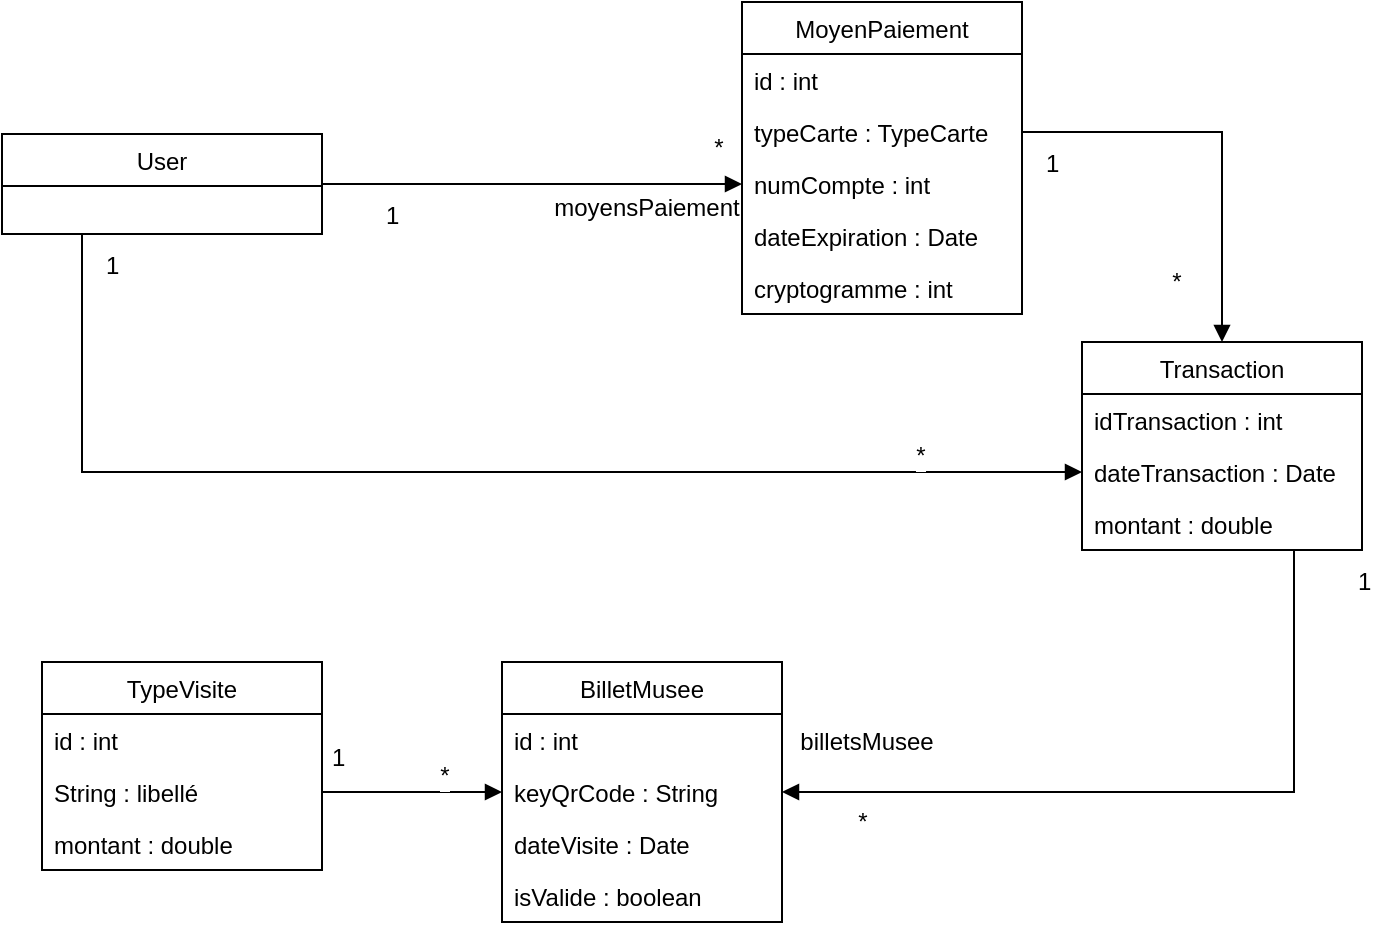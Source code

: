 <mxfile version="12.9.3" type="device"><diagram id="C5RBs43oDa-KdzZeNtuy" name="Page-1"><mxGraphModel dx="1422" dy="794" grid="1" gridSize="10" guides="1" tooltips="1" connect="1" arrows="1" fold="1" page="1" pageScale="1" pageWidth="827" pageHeight="1169" math="0" shadow="0"><root><mxCell id="WIyWlLk6GJQsqaUBKTNV-0"/><mxCell id="WIyWlLk6GJQsqaUBKTNV-1" parent="WIyWlLk6GJQsqaUBKTNV-0"/><mxCell id="ZLzBiCI_LQ1WswtfdziP-21" value="" style="endArrow=block;endFill=1;html=1;align=left;verticalAlign=top;entryX=0;entryY=0.5;entryDx=0;entryDy=0;exitX=1;exitY=0.5;exitDx=0;exitDy=0;rounded=0;" parent="WIyWlLk6GJQsqaUBKTNV-1" source="zkfFHV4jXpPFQw0GAbJ--0" target="ZLzBiCI_LQ1WswtfdziP-18" edge="1"><mxGeometry x="0.177" y="178" relative="1" as="geometry"><mxPoint x="300" y="160" as="sourcePoint"/><mxPoint x="400" y="329" as="targetPoint"/><mxPoint as="offset"/></mxGeometry></mxCell><mxCell id="ZLzBiCI_LQ1WswtfdziP-22" value="1" style="resizable=0;html=1;align=left;verticalAlign=bottom;labelBackgroundColor=#ffffff;fontSize=12;" parent="ZLzBiCI_LQ1WswtfdziP-21" connectable="0" vertex="1"><mxGeometry x="-1" relative="1" as="geometry"><mxPoint x="30" y="24.01" as="offset"/></mxGeometry></mxCell><mxCell id="ZLzBiCI_LQ1WswtfdziP-24" value="moyensPaiement" style="text;html=1;align=center;verticalAlign=middle;resizable=0;points=[];labelBackgroundColor=#ffffff;" parent="ZLzBiCI_LQ1WswtfdziP-21" vertex="1" connectable="0"><mxGeometry x="0.837" y="1" relative="1" as="geometry"><mxPoint x="-31.09" y="13.07" as="offset"/></mxGeometry></mxCell><mxCell id="ZLzBiCI_LQ1WswtfdziP-25" value="*" style="text;html=1;align=center;verticalAlign=middle;resizable=0;points=[];labelBackgroundColor=#ffffff;fontSize=12;fontStyle=0" parent="ZLzBiCI_LQ1WswtfdziP-21" vertex="1" connectable="0"><mxGeometry x="0.76" relative="1" as="geometry"><mxPoint x="12.91" y="-17.93" as="offset"/></mxGeometry></mxCell><mxCell id="ZLzBiCI_LQ1WswtfdziP-26" value="" style="endArrow=block;endFill=1;html=1;align=left;verticalAlign=top;rounded=0;exitX=0.25;exitY=1;exitDx=0;exitDy=0;entryX=0;entryY=0.5;entryDx=0;entryDy=0;" parent="WIyWlLk6GJQsqaUBKTNV-1" source="zkfFHV4jXpPFQw0GAbJ--0" target="ZLzBiCI_LQ1WswtfdziP-3" edge="1"><mxGeometry x="0.097" y="172" relative="1" as="geometry"><mxPoint x="490" y="330" as="sourcePoint"/><mxPoint x="340" y="530" as="targetPoint"/><Array as="points"><mxPoint x="100" y="285"/></Array><mxPoint as="offset"/></mxGeometry></mxCell><mxCell id="ZLzBiCI_LQ1WswtfdziP-27" value="1" style="resizable=0;html=1;align=left;verticalAlign=bottom;labelBackgroundColor=#ffffff;fontSize=12;" parent="ZLzBiCI_LQ1WswtfdziP-26" connectable="0" vertex="1"><mxGeometry x="-1" relative="1" as="geometry"><mxPoint x="10" y="24.0" as="offset"/></mxGeometry></mxCell><mxCell id="ZLzBiCI_LQ1WswtfdziP-28" value="*" style="text;html=1;align=center;verticalAlign=middle;resizable=0;points=[];labelBackgroundColor=#ffffff;fontSize=12;" parent="ZLzBiCI_LQ1WswtfdziP-26" vertex="1" connectable="0"><mxGeometry x="0.806" y="-2" relative="1" as="geometry"><mxPoint x="-21" y="-10.05" as="offset"/></mxGeometry></mxCell><mxCell id="Js-qTIY1p2GCrXMl-d6T-9" value="" style="endArrow=block;endFill=1;html=1;edgeStyle=orthogonalEdgeStyle;align=left;verticalAlign=top;entryX=1;entryY=0.5;entryDx=0;entryDy=0;rounded=0;" edge="1" parent="WIyWlLk6GJQsqaUBKTNV-1" source="ZLzBiCI_LQ1WswtfdziP-33" target="Js-qTIY1p2GCrXMl-d6T-6"><mxGeometry x="0.177" y="178" relative="1" as="geometry"><mxPoint x="650" y="100" as="sourcePoint"/><mxPoint x="854.98" y="297.94" as="targetPoint"/><mxPoint as="offset"/><Array as="points"><mxPoint x="706" y="445"/></Array></mxGeometry></mxCell><mxCell id="Js-qTIY1p2GCrXMl-d6T-10" value="1" style="resizable=0;html=1;align=left;verticalAlign=bottom;labelBackgroundColor=#ffffff;fontSize=12;" connectable="0" vertex="1" parent="Js-qTIY1p2GCrXMl-d6T-9"><mxGeometry x="-1" relative="1" as="geometry"><mxPoint x="30" y="24.01" as="offset"/></mxGeometry></mxCell><mxCell id="Js-qTIY1p2GCrXMl-d6T-11" value="billetsMusee" style="text;html=1;align=center;verticalAlign=middle;resizable=0;points=[];labelBackgroundColor=#ffffff;" vertex="1" connectable="0" parent="Js-qTIY1p2GCrXMl-d6T-9"><mxGeometry x="0.837" y="1" relative="1" as="geometry"><mxPoint x="11" y="-26" as="offset"/></mxGeometry></mxCell><mxCell id="Js-qTIY1p2GCrXMl-d6T-12" value="*" style="text;html=1;align=center;verticalAlign=middle;resizable=0;points=[];labelBackgroundColor=#ffffff;fontSize=12;fontStyle=0" vertex="1" connectable="0" parent="Js-qTIY1p2GCrXMl-d6T-9"><mxGeometry x="0.76" relative="1" as="geometry"><mxPoint x="-5.0" y="15" as="offset"/></mxGeometry></mxCell><mxCell id="Js-qTIY1p2GCrXMl-d6T-13" value="TypeVisite" style="swimlane;fontStyle=0;childLayout=stackLayout;horizontal=1;startSize=26;fillColor=none;horizontalStack=0;resizeParent=1;resizeParentMax=0;resizeLast=0;collapsible=1;marginBottom=0;" vertex="1" parent="WIyWlLk6GJQsqaUBKTNV-1"><mxGeometry x="80" y="380" width="140" height="104" as="geometry"/></mxCell><mxCell id="Js-qTIY1p2GCrXMl-d6T-14" value="id : int" style="text;strokeColor=none;fillColor=none;align=left;verticalAlign=top;spacingLeft=4;spacingRight=4;overflow=hidden;rotatable=0;points=[[0,0.5],[1,0.5]];portConstraint=eastwest;" vertex="1" parent="Js-qTIY1p2GCrXMl-d6T-13"><mxGeometry y="26" width="140" height="26" as="geometry"/></mxCell><mxCell id="Js-qTIY1p2GCrXMl-d6T-19" value="String : libellé" style="text;strokeColor=none;fillColor=none;align=left;verticalAlign=top;spacingLeft=4;spacingRight=4;overflow=hidden;rotatable=0;points=[[0,0.5],[1,0.5]];portConstraint=eastwest;" vertex="1" parent="Js-qTIY1p2GCrXMl-d6T-13"><mxGeometry y="52" width="140" height="26" as="geometry"/></mxCell><mxCell id="Js-qTIY1p2GCrXMl-d6T-15" value="montant : double" style="text;strokeColor=none;fillColor=none;align=left;verticalAlign=top;spacingLeft=4;spacingRight=4;overflow=hidden;rotatable=0;points=[[0,0.5],[1,0.5]];portConstraint=eastwest;" vertex="1" parent="Js-qTIY1p2GCrXMl-d6T-13"><mxGeometry y="78" width="140" height="26" as="geometry"/></mxCell><mxCell id="ZLzBiCI_LQ1WswtfdziP-0" value="Transaction" style="swimlane;fontStyle=0;childLayout=stackLayout;horizontal=1;startSize=26;fillColor=none;horizontalStack=0;resizeParent=1;resizeParentMax=0;resizeLast=0;collapsible=1;marginBottom=0;" parent="WIyWlLk6GJQsqaUBKTNV-1" vertex="1"><mxGeometry x="600" y="220" width="140" height="104" as="geometry"/></mxCell><mxCell id="ZLzBiCI_LQ1WswtfdziP-1" value="idTransaction : int" style="text;strokeColor=none;fillColor=none;align=left;verticalAlign=top;spacingLeft=4;spacingRight=4;overflow=hidden;rotatable=0;points=[[0,0.5],[1,0.5]];portConstraint=eastwest;" parent="ZLzBiCI_LQ1WswtfdziP-0" vertex="1"><mxGeometry y="26" width="140" height="26" as="geometry"/></mxCell><mxCell id="ZLzBiCI_LQ1WswtfdziP-3" value="dateTransaction : Date" style="text;strokeColor=none;fillColor=none;align=left;verticalAlign=top;spacingLeft=4;spacingRight=4;overflow=hidden;rotatable=0;points=[[0,0.5],[1,0.5]];portConstraint=eastwest;" parent="ZLzBiCI_LQ1WswtfdziP-0" vertex="1"><mxGeometry y="52" width="140" height="26" as="geometry"/></mxCell><mxCell id="ZLzBiCI_LQ1WswtfdziP-33" value="montant : double" style="text;strokeColor=none;fillColor=none;align=left;verticalAlign=top;spacingLeft=4;spacingRight=4;overflow=hidden;rotatable=0;points=[[0,0.5],[1,0.5]];portConstraint=eastwest;" parent="ZLzBiCI_LQ1WswtfdziP-0" vertex="1"><mxGeometry y="78" width="140" height="26" as="geometry"/></mxCell><mxCell id="Js-qTIY1p2GCrXMl-d6T-20" value="" style="endArrow=block;endFill=1;html=1;align=left;verticalAlign=top;rounded=0;exitX=1;exitY=0.5;exitDx=0;exitDy=0;entryX=0;entryY=0.5;entryDx=0;entryDy=0;" edge="1" parent="WIyWlLk6GJQsqaUBKTNV-1" source="Js-qTIY1p2GCrXMl-d6T-19" target="Js-qTIY1p2GCrXMl-d6T-6"><mxGeometry x="0.097" y="172" relative="1" as="geometry"><mxPoint x="250" y="445" as="sourcePoint"/><mxPoint x="270" y="500" as="targetPoint"/><mxPoint as="offset"/></mxGeometry></mxCell><mxCell id="Js-qTIY1p2GCrXMl-d6T-21" value="1" style="resizable=0;html=1;align=left;verticalAlign=bottom;labelBackgroundColor=#ffffff;fontSize=12;" connectable="0" vertex="1" parent="Js-qTIY1p2GCrXMl-d6T-20"><mxGeometry x="-1" relative="1" as="geometry"><mxPoint x="2.98" y="-8.05" as="offset"/></mxGeometry></mxCell><mxCell id="Js-qTIY1p2GCrXMl-d6T-22" value="*" style="text;html=1;align=center;verticalAlign=middle;resizable=0;points=[];labelBackgroundColor=#ffffff;fontSize=12;" vertex="1" connectable="0" parent="Js-qTIY1p2GCrXMl-d6T-20"><mxGeometry x="0.806" y="-2" relative="1" as="geometry"><mxPoint x="-21" y="-10.05" as="offset"/></mxGeometry></mxCell><mxCell id="Js-qTIY1p2GCrXMl-d6T-4" value="BilletMusee" style="swimlane;fontStyle=0;childLayout=stackLayout;horizontal=1;startSize=26;fillColor=none;horizontalStack=0;resizeParent=1;resizeParentMax=0;resizeLast=0;collapsible=1;marginBottom=0;" vertex="1" parent="WIyWlLk6GJQsqaUBKTNV-1"><mxGeometry x="310" y="380" width="140" height="130" as="geometry"/></mxCell><mxCell id="Js-qTIY1p2GCrXMl-d6T-5" value="id : int" style="text;strokeColor=none;fillColor=none;align=left;verticalAlign=top;spacingLeft=4;spacingRight=4;overflow=hidden;rotatable=0;points=[[0,0.5],[1,0.5]];portConstraint=eastwest;" vertex="1" parent="Js-qTIY1p2GCrXMl-d6T-4"><mxGeometry y="26" width="140" height="26" as="geometry"/></mxCell><mxCell id="Js-qTIY1p2GCrXMl-d6T-6" value="keyQrCode : String" style="text;strokeColor=none;fillColor=none;align=left;verticalAlign=top;spacingLeft=4;spacingRight=4;overflow=hidden;rotatable=0;points=[[0,0.5],[1,0.5]];portConstraint=eastwest;" vertex="1" parent="Js-qTIY1p2GCrXMl-d6T-4"><mxGeometry y="52" width="140" height="26" as="geometry"/></mxCell><mxCell id="Js-qTIY1p2GCrXMl-d6T-7" value="dateVisite : Date" style="text;strokeColor=none;fillColor=none;align=left;verticalAlign=top;spacingLeft=4;spacingRight=4;overflow=hidden;rotatable=0;points=[[0,0.5],[1,0.5]];portConstraint=eastwest;" vertex="1" parent="Js-qTIY1p2GCrXMl-d6T-4"><mxGeometry y="78" width="140" height="26" as="geometry"/></mxCell><mxCell id="Js-qTIY1p2GCrXMl-d6T-8" value="isValide : boolean" style="text;strokeColor=none;fillColor=none;align=left;verticalAlign=top;spacingLeft=4;spacingRight=4;overflow=hidden;rotatable=0;points=[[0,0.5],[1,0.5]];portConstraint=eastwest;" vertex="1" parent="Js-qTIY1p2GCrXMl-d6T-4"><mxGeometry y="104" width="140" height="26" as="geometry"/></mxCell><mxCell id="ZLzBiCI_LQ1WswtfdziP-16" value="MoyenPaiement" style="swimlane;fontStyle=0;childLayout=stackLayout;horizontal=1;startSize=26;fillColor=none;horizontalStack=0;resizeParent=1;resizeParentMax=0;resizeLast=0;collapsible=1;marginBottom=0;" parent="WIyWlLk6GJQsqaUBKTNV-1" vertex="1"><mxGeometry x="430" y="50" width="140" height="156" as="geometry"/></mxCell><mxCell id="Js-qTIY1p2GCrXMl-d6T-18" value="id : int" style="text;strokeColor=none;fillColor=none;align=left;verticalAlign=top;spacingLeft=4;spacingRight=4;overflow=hidden;rotatable=0;points=[[0,0.5],[1,0.5]];portConstraint=eastwest;" vertex="1" parent="ZLzBiCI_LQ1WswtfdziP-16"><mxGeometry y="26" width="140" height="26" as="geometry"/></mxCell><mxCell id="ZLzBiCI_LQ1WswtfdziP-17" value="typeCarte : TypeCarte" style="text;strokeColor=none;fillColor=none;align=left;verticalAlign=top;spacingLeft=4;spacingRight=4;overflow=hidden;rotatable=0;points=[[0,0.5],[1,0.5]];portConstraint=eastwest;" parent="ZLzBiCI_LQ1WswtfdziP-16" vertex="1"><mxGeometry y="52" width="140" height="26" as="geometry"/></mxCell><mxCell id="ZLzBiCI_LQ1WswtfdziP-18" value="numCompte : int" style="text;strokeColor=none;fillColor=none;align=left;verticalAlign=top;spacingLeft=4;spacingRight=4;overflow=hidden;rotatable=0;points=[[0,0.5],[1,0.5]];portConstraint=eastwest;" parent="ZLzBiCI_LQ1WswtfdziP-16" vertex="1"><mxGeometry y="78" width="140" height="26" as="geometry"/></mxCell><mxCell id="ZLzBiCI_LQ1WswtfdziP-19" value="dateExpiration : Date" style="text;strokeColor=none;fillColor=none;align=left;verticalAlign=top;spacingLeft=4;spacingRight=4;overflow=hidden;rotatable=0;points=[[0,0.5],[1,0.5]];portConstraint=eastwest;" parent="ZLzBiCI_LQ1WswtfdziP-16" vertex="1"><mxGeometry y="104" width="140" height="26" as="geometry"/></mxCell><mxCell id="ZLzBiCI_LQ1WswtfdziP-20" value="cryptogramme : int" style="text;strokeColor=none;fillColor=none;align=left;verticalAlign=top;spacingLeft=4;spacingRight=4;overflow=hidden;rotatable=0;points=[[0,0.5],[1,0.5]];portConstraint=eastwest;" parent="ZLzBiCI_LQ1WswtfdziP-16" vertex="1"><mxGeometry y="130" width="140" height="26" as="geometry"/></mxCell><mxCell id="zkfFHV4jXpPFQw0GAbJ--0" value="User" style="swimlane;fontStyle=0;align=center;verticalAlign=top;childLayout=stackLayout;horizontal=1;startSize=26;horizontalStack=0;resizeParent=1;resizeLast=0;collapsible=1;marginBottom=0;rounded=0;shadow=0;strokeWidth=1;fillColor=none;" parent="WIyWlLk6GJQsqaUBKTNV-1" vertex="1"><mxGeometry x="60" y="116" width="160" height="50" as="geometry"><mxRectangle x="230" y="140" width="160" height="26" as="alternateBounds"/></mxGeometry></mxCell><mxCell id="Js-qTIY1p2GCrXMl-d6T-29" value="" style="endArrow=block;endFill=1;html=1;align=left;verticalAlign=top;rounded=0;exitX=1;exitY=0.5;exitDx=0;exitDy=0;entryX=0.5;entryY=0;entryDx=0;entryDy=0;" edge="1" parent="WIyWlLk6GJQsqaUBKTNV-1" source="ZLzBiCI_LQ1WswtfdziP-17" target="ZLzBiCI_LQ1WswtfdziP-0"><mxGeometry x="0.097" y="172" relative="1" as="geometry"><mxPoint x="730" y="70" as="sourcePoint"/><mxPoint x="1230" y="189" as="targetPoint"/><Array as="points"><mxPoint x="670" y="115"/></Array><mxPoint as="offset"/></mxGeometry></mxCell><mxCell id="Js-qTIY1p2GCrXMl-d6T-30" value="1" style="resizable=0;html=1;align=left;verticalAlign=bottom;labelBackgroundColor=#ffffff;fontSize=12;" connectable="0" vertex="1" parent="Js-qTIY1p2GCrXMl-d6T-29"><mxGeometry x="-1" relative="1" as="geometry"><mxPoint x="10" y="24.0" as="offset"/></mxGeometry></mxCell><mxCell id="Js-qTIY1p2GCrXMl-d6T-31" value="*" style="text;html=1;align=center;verticalAlign=middle;resizable=0;points=[];labelBackgroundColor=#ffffff;fontSize=12;" vertex="1" connectable="0" parent="Js-qTIY1p2GCrXMl-d6T-29"><mxGeometry x="0.806" y="-2" relative="1" as="geometry"><mxPoint x="-21" y="-10.05" as="offset"/></mxGeometry></mxCell></root></mxGraphModel></diagram></mxfile>